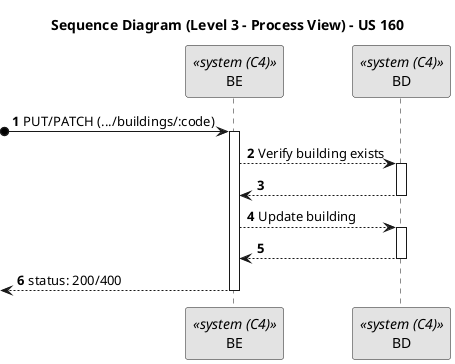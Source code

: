 @startuml
skinparam monochrome true
skinparam packageStyle rectangle
skinparam shadowing false

title Sequence Diagram (Level 3 - Process View) - US 160
autonumber

participant "BE" as BE <<system (C4)>>
participant "BD" as BD <<system (C4)>>

?o-> BE : PUT/PATCH (.../buildings/:code)
activate BE

    BE --> BD : Verify building exists
    activate BD
    BD --> BE :
    deactivate BD

    BE --> BD : Update building
    activate BD
    BD --> BE :
    deactivate BD

<-- BE : status: 200/400
deactivate BE

@enduml
